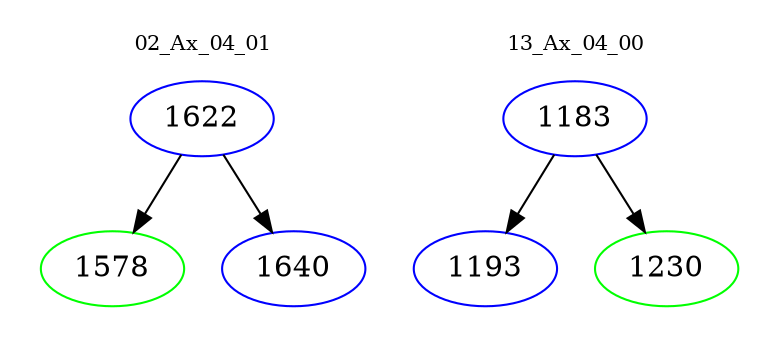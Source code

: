 digraph{
subgraph cluster_0 {
color = white
label = "02_Ax_04_01";
fontsize=10;
T0_1622 [label="1622", color="blue"]
T0_1622 -> T0_1578 [color="black"]
T0_1578 [label="1578", color="green"]
T0_1622 -> T0_1640 [color="black"]
T0_1640 [label="1640", color="blue"]
}
subgraph cluster_1 {
color = white
label = "13_Ax_04_00";
fontsize=10;
T1_1183 [label="1183", color="blue"]
T1_1183 -> T1_1193 [color="black"]
T1_1193 [label="1193", color="blue"]
T1_1183 -> T1_1230 [color="black"]
T1_1230 [label="1230", color="green"]
}
}
